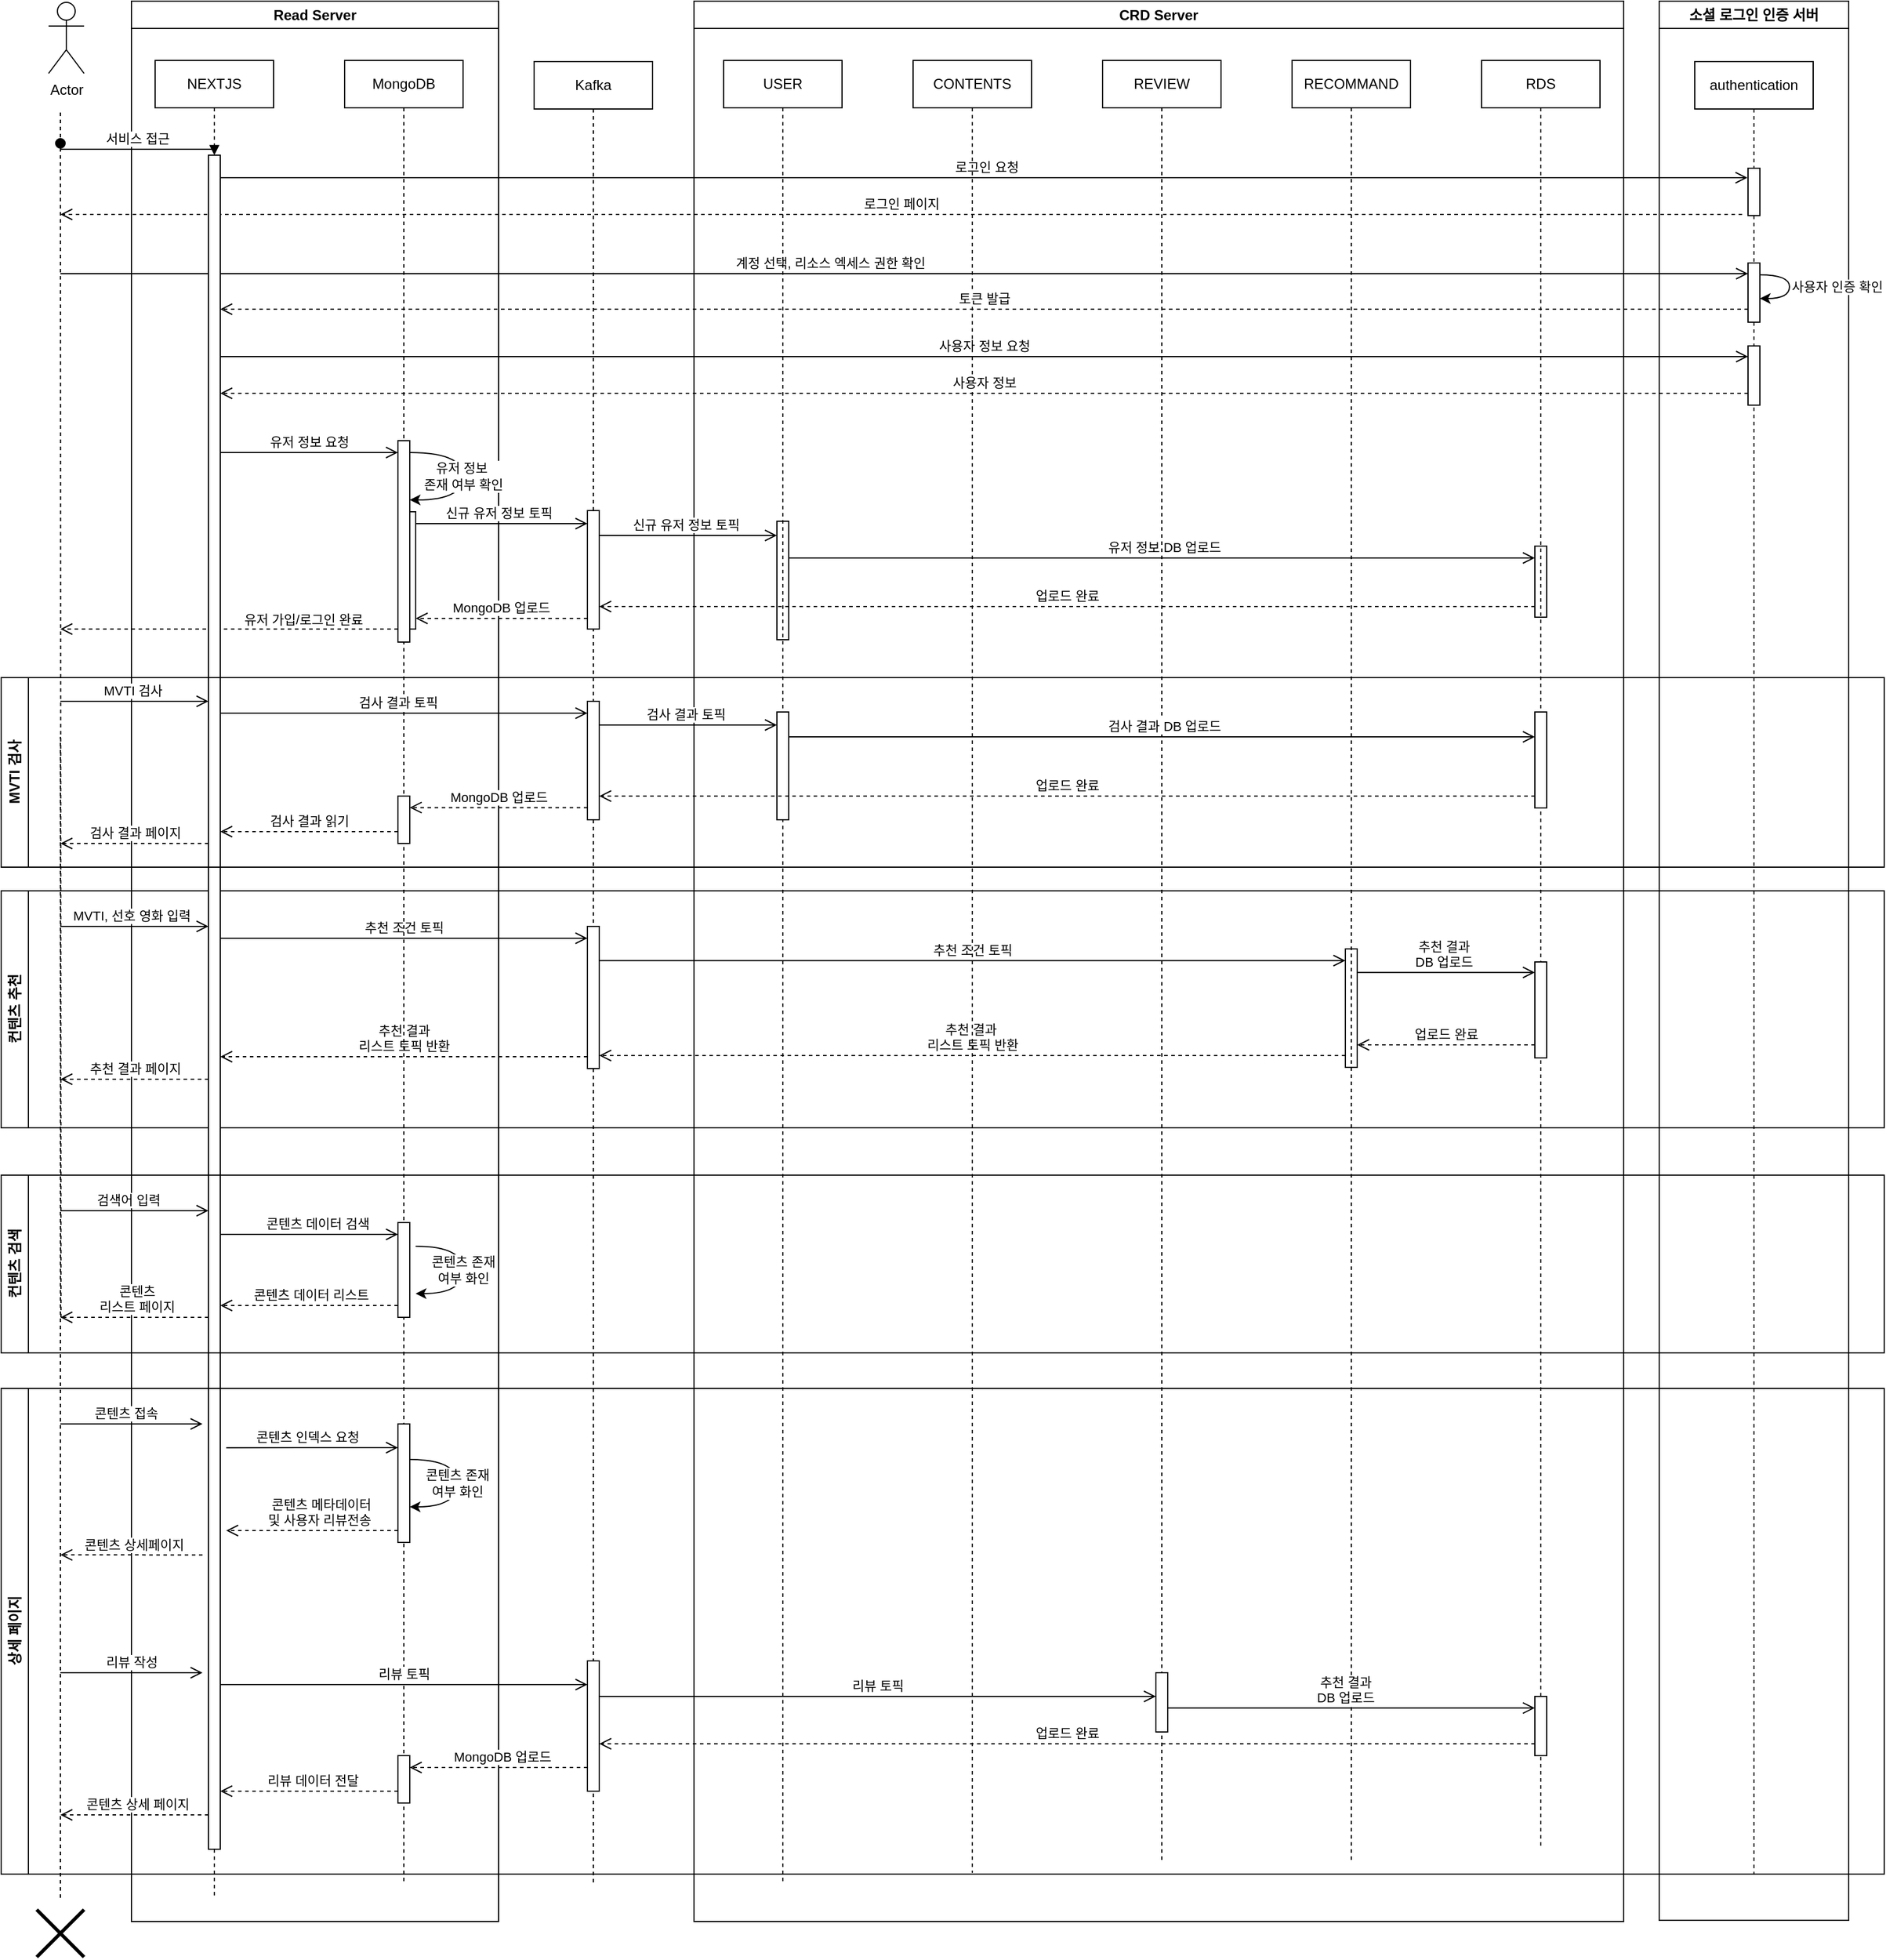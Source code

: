 <mxfile version="24.4.7" type="github">
  <diagram name="Page-1" id="2YBvvXClWsGukQMizWep">
    <mxGraphModel dx="3000" dy="566" grid="1" gridSize="10" guides="1" tooltips="1" connect="1" arrows="1" fold="1" page="1" pageScale="1" pageWidth="850" pageHeight="1100" math="0" shadow="0">
      <root>
        <mxCell id="0" />
        <mxCell id="1" parent="0" />
        <mxCell id="18vNJvfOb-7_krHtQnSH-1" value="Actor" style="shape=umlActor;verticalLabelPosition=bottom;verticalAlign=top;html=1;outlineConnect=0;" vertex="1" parent="1">
          <mxGeometry x="80" y="1751" width="30" height="60" as="geometry" />
        </mxCell>
        <mxCell id="18vNJvfOb-7_krHtQnSH-2" value="Read Server" style="swimlane;whiteSpace=wrap;html=1;" vertex="1" parent="1">
          <mxGeometry x="150" y="1750" width="310" height="1621" as="geometry" />
        </mxCell>
        <mxCell id="18vNJvfOb-7_krHtQnSH-3" value="" style="html=1;points=[];perimeter=orthogonalPerimeter;outlineConnect=0;targetShapes=umlLifeline;portConstraint=eastwest;newEdgeStyle={&quot;edgeStyle&quot;:&quot;elbowEdgeStyle&quot;,&quot;elbow&quot;:&quot;vertical&quot;,&quot;curved&quot;:0,&quot;rounded&quot;:0};" vertex="1" parent="18vNJvfOb-7_krHtQnSH-2">
          <mxGeometry x="230" y="431" width="10" height="99" as="geometry" />
        </mxCell>
        <mxCell id="18vNJvfOb-7_krHtQnSH-4" value="유저 정보&amp;nbsp;&lt;div&gt;존재 여부 확인&lt;/div&gt;" style="endArrow=classic;html=1;rounded=0;edgeStyle=orthogonalEdgeStyle;curved=1;" edge="1" parent="18vNJvfOb-7_krHtQnSH-2">
          <mxGeometry width="50" height="50" relative="1" as="geometry">
            <mxPoint x="235" y="381" as="sourcePoint" />
            <mxPoint x="235" y="421" as="targetPoint" />
            <Array as="points">
              <mxPoint x="280" y="381" />
              <mxPoint x="280" y="421" />
            </Array>
          </mxGeometry>
        </mxCell>
        <mxCell id="18vNJvfOb-7_krHtQnSH-5" value="유저 정보 요청" style="html=1;verticalAlign=bottom;endArrow=open;endSize=8;edgeStyle=elbowEdgeStyle;elbow=vertical;curved=0;rounded=0;align=center;" edge="1" parent="18vNJvfOb-7_krHtQnSH-2">
          <mxGeometry relative="1" as="geometry">
            <mxPoint x="225" y="381" as="targetPoint" />
            <Array as="points">
              <mxPoint x="100" y="381" />
            </Array>
            <mxPoint x="75" y="381" as="sourcePoint" />
            <mxPoint as="offset" />
          </mxGeometry>
        </mxCell>
        <mxCell id="18vNJvfOb-7_krHtQnSH-6" value="유저 가입/로그인 완료" style="html=1;verticalAlign=bottom;endArrow=open;dashed=1;endSize=8;edgeStyle=elbowEdgeStyle;elbow=vertical;curved=0;rounded=0;" edge="1" parent="18vNJvfOb-7_krHtQnSH-2">
          <mxGeometry x="-0.436" y="1" relative="1" as="geometry">
            <mxPoint x="-60" y="530" as="targetPoint" />
            <Array as="points">
              <mxPoint x="200" y="530" />
            </Array>
            <mxPoint x="225" y="530" as="sourcePoint" />
            <mxPoint as="offset" />
          </mxGeometry>
        </mxCell>
        <mxCell id="18vNJvfOb-7_krHtQnSH-7" value="소셜 로그인 인증 서버" style="swimlane;whiteSpace=wrap;html=1;movable=1;resizable=1;rotatable=1;deletable=1;editable=1;locked=0;connectable=1;" vertex="1" parent="1">
          <mxGeometry x="1440" y="1750" width="160" height="1620" as="geometry" />
        </mxCell>
        <mxCell id="18vNJvfOb-7_krHtQnSH-8" value="authentication" style="shape=umlLifeline;perimeter=lifelinePerimeter;whiteSpace=wrap;html=1;container=0;dropTarget=0;collapsible=0;recursiveResize=0;outlineConnect=0;portConstraint=eastwest;newEdgeStyle={&quot;edgeStyle&quot;:&quot;elbowEdgeStyle&quot;,&quot;elbow&quot;:&quot;vertical&quot;,&quot;curved&quot;:0,&quot;rounded&quot;:0};movable=1;resizable=1;rotatable=1;deletable=1;editable=1;locked=0;connectable=1;" vertex="1" parent="18vNJvfOb-7_krHtQnSH-7">
          <mxGeometry x="30" y="51" width="100" height="1530" as="geometry" />
        </mxCell>
        <mxCell id="18vNJvfOb-7_krHtQnSH-9" value="" style="html=1;points=[];perimeter=orthogonalPerimeter;outlineConnect=0;targetShapes=umlLifeline;portConstraint=eastwest;newEdgeStyle={&quot;edgeStyle&quot;:&quot;elbowEdgeStyle&quot;,&quot;elbow&quot;:&quot;vertical&quot;,&quot;curved&quot;:0,&quot;rounded&quot;:0};" vertex="1" parent="18vNJvfOb-7_krHtQnSH-8">
          <mxGeometry x="45" y="90" width="10" height="40" as="geometry" />
        </mxCell>
        <mxCell id="18vNJvfOb-7_krHtQnSH-10" value="" style="html=1;points=[];perimeter=orthogonalPerimeter;outlineConnect=0;targetShapes=umlLifeline;portConstraint=eastwest;newEdgeStyle={&quot;edgeStyle&quot;:&quot;elbowEdgeStyle&quot;,&quot;elbow&quot;:&quot;vertical&quot;,&quot;curved&quot;:0,&quot;rounded&quot;:0};" vertex="1" parent="18vNJvfOb-7_krHtQnSH-8">
          <mxGeometry x="45" y="170" width="10" height="50" as="geometry" />
        </mxCell>
        <mxCell id="18vNJvfOb-7_krHtQnSH-11" value="" style="html=1;points=[];perimeter=orthogonalPerimeter;outlineConnect=0;targetShapes=umlLifeline;portConstraint=eastwest;newEdgeStyle={&quot;edgeStyle&quot;:&quot;elbowEdgeStyle&quot;,&quot;elbow&quot;:&quot;vertical&quot;,&quot;curved&quot;:0,&quot;rounded&quot;:0};" vertex="1" parent="18vNJvfOb-7_krHtQnSH-8">
          <mxGeometry x="45" y="240" width="10" height="50" as="geometry" />
        </mxCell>
        <mxCell id="18vNJvfOb-7_krHtQnSH-15" value="사용자 인증 확인" style="endArrow=classic;html=1;rounded=0;edgeStyle=orthogonalEdgeStyle;curved=1;" edge="1" parent="18vNJvfOb-7_krHtQnSH-8" source="18vNJvfOb-7_krHtQnSH-10" target="18vNJvfOb-7_krHtQnSH-10">
          <mxGeometry y="40" width="50" height="50" relative="1" as="geometry">
            <mxPoint x="60" y="180" as="sourcePoint" />
            <mxPoint x="110" y="129" as="targetPoint" />
            <Array as="points">
              <mxPoint x="80" y="180" />
              <mxPoint x="80" y="200" />
            </Array>
            <mxPoint as="offset" />
          </mxGeometry>
        </mxCell>
        <mxCell id="18vNJvfOb-7_krHtQnSH-12" value="로그인 페이지" style="html=1;verticalAlign=bottom;endArrow=open;dashed=1;endSize=8;edgeStyle=elbowEdgeStyle;elbow=vertical;curved=0;rounded=0;" edge="1" parent="18vNJvfOb-7_krHtQnSH-7">
          <mxGeometry x="0.001" relative="1" as="geometry">
            <mxPoint x="-1350" y="180" as="targetPoint" />
            <Array as="points">
              <mxPoint x="15" y="180" />
            </Array>
            <mxPoint x="70" y="180" as="sourcePoint" />
            <mxPoint as="offset" />
          </mxGeometry>
        </mxCell>
        <mxCell id="18vNJvfOb-7_krHtQnSH-13" value="로그인 요청" style="html=1;verticalAlign=bottom;endArrow=open;endSize=8;edgeStyle=elbowEdgeStyle;elbow=horizontal;curved=0;rounded=0;" edge="1" parent="18vNJvfOb-7_krHtQnSH-7">
          <mxGeometry x="0.007" relative="1" as="geometry">
            <mxPoint x="74.5" y="149" as="targetPoint" />
            <Array as="points">
              <mxPoint x="25" y="150" />
              <mxPoint x="-1140" y="149" />
            </Array>
            <mxPoint x="-1220" y="149" as="sourcePoint" />
            <mxPoint as="offset" />
          </mxGeometry>
        </mxCell>
        <mxCell id="18vNJvfOb-7_krHtQnSH-14" value="계정 선택, 리소스 엑세스 권한 확인" style="html=1;verticalAlign=bottom;endArrow=open;endSize=8;edgeStyle=elbowEdgeStyle;elbow=vertical;curved=0;rounded=0;" edge="1" parent="18vNJvfOb-7_krHtQnSH-7">
          <mxGeometry x="0.0" relative="1" as="geometry">
            <mxPoint x="75" y="230" as="targetPoint" />
            <Array as="points">
              <mxPoint x="-1350" y="230" />
            </Array>
            <mxPoint x="-1225" y="230" as="sourcePoint" />
            <mxPoint as="offset" />
          </mxGeometry>
        </mxCell>
        <mxCell id="18vNJvfOb-7_krHtQnSH-16" value="컨텐츠 추천" style="swimlane;horizontal=0;whiteSpace=wrap;html=1;startSize=23;" vertex="1" parent="1">
          <mxGeometry x="40" y="2501" width="1590" height="200" as="geometry" />
        </mxCell>
        <mxCell id="18vNJvfOb-7_krHtQnSH-17" value="MVTI, 선호 영화 입력" style="html=1;verticalAlign=bottom;endArrow=open;endSize=8;edgeStyle=elbowEdgeStyle;elbow=vertical;curved=0;rounded=0;" edge="1" parent="18vNJvfOb-7_krHtQnSH-16" target="18vNJvfOb-7_krHtQnSH-30">
          <mxGeometry x="0.037" relative="1" as="geometry">
            <mxPoint x="170" y="30" as="targetPoint" />
            <Array as="points">
              <mxPoint x="50" y="30" />
            </Array>
            <mxPoint x="60" y="30" as="sourcePoint" />
            <mxPoint as="offset" />
          </mxGeometry>
        </mxCell>
        <mxCell id="18vNJvfOb-7_krHtQnSH-18" value="추천 결과&lt;div&gt;리스트 토픽 반환&lt;/div&gt;" style="html=1;verticalAlign=bottom;endArrow=open;dashed=1;endSize=8;edgeStyle=elbowEdgeStyle;elbow=vertical;curved=0;rounded=0;" edge="1" parent="18vNJvfOb-7_krHtQnSH-16">
          <mxGeometry x="0.002" relative="1" as="geometry">
            <mxPoint x="185" y="140" as="targetPoint" />
            <Array as="points">
              <mxPoint x="205" y="140" />
            </Array>
            <mxPoint x="495" y="140" as="sourcePoint" />
            <mxPoint as="offset" />
          </mxGeometry>
        </mxCell>
        <mxCell id="18vNJvfOb-7_krHtQnSH-19" value="추천 결과 페이지" style="html=1;verticalAlign=bottom;endArrow=open;dashed=1;endSize=8;edgeStyle=elbowEdgeStyle;elbow=vertical;curved=0;rounded=0;" edge="1" parent="18vNJvfOb-7_krHtQnSH-16" source="18vNJvfOb-7_krHtQnSH-30">
          <mxGeometry x="0.002" relative="1" as="geometry">
            <mxPoint x="50" y="159" as="targetPoint" />
            <Array as="points">
              <mxPoint x="70" y="159" />
            </Array>
            <mxPoint x="150" y="159" as="sourcePoint" />
            <mxPoint as="offset" />
          </mxGeometry>
        </mxCell>
        <mxCell id="18vNJvfOb-7_krHtQnSH-20" value="추천 조건 토픽" style="html=1;verticalAlign=bottom;endArrow=open;endSize=8;edgeStyle=elbowEdgeStyle;elbow=vertical;curved=0;rounded=0;" edge="1" parent="18vNJvfOb-7_krHtQnSH-16">
          <mxGeometry relative="1" as="geometry">
            <mxPoint x="495" y="40" as="targetPoint" />
            <Array as="points">
              <mxPoint x="470" y="40" />
            </Array>
            <mxPoint x="185" y="40" as="sourcePoint" />
            <mxPoint as="offset" />
          </mxGeometry>
        </mxCell>
        <mxCell id="18vNJvfOb-7_krHtQnSH-21" value="CRD Server" style="swimlane;whiteSpace=wrap;html=1;" vertex="1" parent="1">
          <mxGeometry x="625" y="1750" width="785" height="1621" as="geometry" />
        </mxCell>
        <mxCell id="18vNJvfOb-7_krHtQnSH-22" value="" style="html=1;points=[];perimeter=orthogonalPerimeter;outlineConnect=0;targetShapes=umlLifeline;portConstraint=eastwest;newEdgeStyle={&quot;edgeStyle&quot;:&quot;elbowEdgeStyle&quot;,&quot;elbow&quot;:&quot;vertical&quot;,&quot;curved&quot;:0,&quot;rounded&quot;:0};" vertex="1" parent="18vNJvfOb-7_krHtQnSH-21">
          <mxGeometry x="550" y="800" width="10" height="100" as="geometry" />
        </mxCell>
        <mxCell id="18vNJvfOb-7_krHtQnSH-23" value="" style="html=1;points=[];perimeter=orthogonalPerimeter;outlineConnect=0;targetShapes=umlLifeline;portConstraint=eastwest;newEdgeStyle={&quot;edgeStyle&quot;:&quot;elbowEdgeStyle&quot;,&quot;elbow&quot;:&quot;vertical&quot;,&quot;curved&quot;:0,&quot;rounded&quot;:0};" vertex="1" parent="18vNJvfOb-7_krHtQnSH-21">
          <mxGeometry x="70" y="439" width="10" height="100" as="geometry" />
        </mxCell>
        <mxCell id="18vNJvfOb-7_krHtQnSH-24" value="유저 정보 DB 업로드" style="html=1;verticalAlign=bottom;endArrow=open;endSize=8;edgeStyle=elbowEdgeStyle;elbow=vertical;curved=0;rounded=0;exitX=0.5;exitY=0.417;exitDx=0;exitDy=0;exitPerimeter=0;" edge="1" parent="18vNJvfOb-7_krHtQnSH-21" target="18vNJvfOb-7_krHtQnSH-25">
          <mxGeometry x="0.008" relative="1" as="geometry">
            <mxPoint x="640" y="470" as="targetPoint" />
            <Array as="points">
              <mxPoint x="60" y="470" />
            </Array>
            <mxPoint x="80" y="470.04" as="sourcePoint" />
            <mxPoint as="offset" />
          </mxGeometry>
        </mxCell>
        <mxCell id="18vNJvfOb-7_krHtQnSH-25" value="" style="html=1;points=[];perimeter=orthogonalPerimeter;outlineConnect=0;targetShapes=umlLifeline;portConstraint=eastwest;newEdgeStyle={&quot;edgeStyle&quot;:&quot;elbowEdgeStyle&quot;,&quot;elbow&quot;:&quot;vertical&quot;,&quot;curved&quot;:0,&quot;rounded&quot;:0};" vertex="1" parent="18vNJvfOb-7_krHtQnSH-21">
          <mxGeometry x="710" y="460" width="10" height="60" as="geometry" />
        </mxCell>
        <mxCell id="18vNJvfOb-7_krHtQnSH-26" value="추천 조건 토픽" style="html=1;verticalAlign=bottom;endArrow=open;endSize=8;edgeStyle=elbowEdgeStyle;elbow=vertical;curved=0;rounded=0;" edge="1" parent="18vNJvfOb-7_krHtQnSH-21">
          <mxGeometry relative="1" as="geometry">
            <mxPoint x="550" y="809.88" as="targetPoint" />
            <Array as="points">
              <mxPoint x="205" y="809.88" />
            </Array>
            <mxPoint x="-80" y="809.88" as="sourcePoint" />
            <mxPoint as="offset" />
          </mxGeometry>
        </mxCell>
        <mxCell id="18vNJvfOb-7_krHtQnSH-27" value="추천 결과&amp;nbsp;&lt;div&gt;리스트 토픽 반환&lt;/div&gt;" style="html=1;verticalAlign=bottom;endArrow=open;dashed=1;endSize=8;edgeStyle=elbowEdgeStyle;elbow=horizontal;curved=0;rounded=0;" edge="1" parent="18vNJvfOb-7_krHtQnSH-21">
          <mxGeometry relative="1" as="geometry">
            <mxPoint x="-80" y="890" as="targetPoint" />
            <Array as="points">
              <mxPoint x="255" y="890" />
            </Array>
            <mxPoint x="550" y="890" as="sourcePoint" />
            <mxPoint as="offset" />
          </mxGeometry>
        </mxCell>
        <mxCell id="18vNJvfOb-7_krHtQnSH-28" value="RECOMMAND" style="shape=umlLifeline;perimeter=lifelinePerimeter;whiteSpace=wrap;html=1;container=0;dropTarget=0;collapsible=0;recursiveResize=0;outlineConnect=0;portConstraint=eastwest;newEdgeStyle={&quot;edgeStyle&quot;:&quot;elbowEdgeStyle&quot;,&quot;elbow&quot;:&quot;vertical&quot;,&quot;curved&quot;:0,&quot;rounded&quot;:0};movable=1;resizable=1;rotatable=1;deletable=1;editable=1;locked=0;connectable=1;" vertex="1" parent="18vNJvfOb-7_krHtQnSH-21">
          <mxGeometry x="505" y="50" width="100" height="1520" as="geometry" />
        </mxCell>
        <mxCell id="18vNJvfOb-7_krHtQnSH-29" value="NEXTJS" style="shape=umlLifeline;perimeter=lifelinePerimeter;whiteSpace=wrap;html=1;container=0;dropTarget=0;collapsible=0;recursiveResize=0;outlineConnect=0;portConstraint=eastwest;newEdgeStyle={&quot;edgeStyle&quot;:&quot;elbowEdgeStyle&quot;,&quot;elbow&quot;:&quot;vertical&quot;,&quot;curved&quot;:0,&quot;rounded&quot;:0};movable=0;resizable=0;rotatable=0;deletable=0;editable=0;locked=1;connectable=0;" vertex="1" parent="18vNJvfOb-7_krHtQnSH-21">
          <mxGeometry x="-455" y="50" width="100" height="1550" as="geometry" />
        </mxCell>
        <mxCell id="18vNJvfOb-7_krHtQnSH-30" value="" style="html=1;points=[];perimeter=orthogonalPerimeter;outlineConnect=0;targetShapes=umlLifeline;portConstraint=eastwest;newEdgeStyle={&quot;edgeStyle&quot;:&quot;elbowEdgeStyle&quot;,&quot;elbow&quot;:&quot;vertical&quot;,&quot;curved&quot;:0,&quot;rounded&quot;:0};" vertex="1" parent="18vNJvfOb-7_krHtQnSH-29">
          <mxGeometry x="45" y="80" width="10" height="1430" as="geometry" />
        </mxCell>
        <mxCell id="18vNJvfOb-7_krHtQnSH-31" value="서비스 접근" style="html=1;verticalAlign=bottom;startArrow=oval;endArrow=block;startSize=8;edgeStyle=elbowEdgeStyle;elbow=vertical;curved=0;rounded=0;" edge="1" parent="18vNJvfOb-7_krHtQnSH-29" target="18vNJvfOb-7_krHtQnSH-30">
          <mxGeometry relative="1" as="geometry">
            <mxPoint x="-80" y="70" as="sourcePoint" />
          </mxGeometry>
        </mxCell>
        <mxCell id="18vNJvfOb-7_krHtQnSH-32" value="MongoDB" style="shape=umlLifeline;perimeter=lifelinePerimeter;whiteSpace=wrap;html=1;container=0;dropTarget=0;collapsible=0;recursiveResize=0;outlineConnect=0;portConstraint=eastwest;newEdgeStyle={&quot;edgeStyle&quot;:&quot;elbowEdgeStyle&quot;,&quot;elbow&quot;:&quot;vertical&quot;,&quot;curved&quot;:0,&quot;rounded&quot;:0};movable=1;resizable=1;rotatable=1;deletable=1;editable=1;locked=0;connectable=1;" vertex="1" parent="18vNJvfOb-7_krHtQnSH-21">
          <mxGeometry x="-295" y="50" width="100" height="1540" as="geometry" />
        </mxCell>
        <mxCell id="18vNJvfOb-7_krHtQnSH-33" value="" style="html=1;points=[];perimeter=orthogonalPerimeter;outlineConnect=0;targetShapes=umlLifeline;portConstraint=eastwest;newEdgeStyle={&quot;edgeStyle&quot;:&quot;elbowEdgeStyle&quot;,&quot;elbow&quot;:&quot;vertical&quot;,&quot;curved&quot;:0,&quot;rounded&quot;:0};" vertex="1" parent="18vNJvfOb-7_krHtQnSH-32">
          <mxGeometry x="45" y="321" width="10" height="170" as="geometry" />
        </mxCell>
        <mxCell id="18vNJvfOb-7_krHtQnSH-34" value="" style="html=1;points=[];perimeter=orthogonalPerimeter;outlineConnect=0;targetShapes=umlLifeline;portConstraint=eastwest;newEdgeStyle={&quot;edgeStyle&quot;:&quot;elbowEdgeStyle&quot;,&quot;elbow&quot;:&quot;vertical&quot;,&quot;curved&quot;:0,&quot;rounded&quot;:0};" vertex="1" parent="18vNJvfOb-7_krHtQnSH-32">
          <mxGeometry x="45" y="981" width="10" height="80" as="geometry" />
        </mxCell>
        <mxCell id="18vNJvfOb-7_krHtQnSH-35" value="Kafka" style="shape=umlLifeline;perimeter=lifelinePerimeter;whiteSpace=wrap;html=1;container=0;dropTarget=0;collapsible=0;recursiveResize=0;outlineConnect=0;portConstraint=eastwest;newEdgeStyle={&quot;edgeStyle&quot;:&quot;elbowEdgeStyle&quot;,&quot;elbow&quot;:&quot;vertical&quot;,&quot;curved&quot;:0,&quot;rounded&quot;:0};movable=1;resizable=1;rotatable=1;deletable=1;editable=1;locked=0;connectable=1;" vertex="1" parent="18vNJvfOb-7_krHtQnSH-21">
          <mxGeometry x="-135" y="51" width="100" height="1539" as="geometry" />
        </mxCell>
        <mxCell id="18vNJvfOb-7_krHtQnSH-36" value="" style="html=1;points=[];perimeter=orthogonalPerimeter;outlineConnect=0;targetShapes=umlLifeline;portConstraint=eastwest;newEdgeStyle={&quot;edgeStyle&quot;:&quot;elbowEdgeStyle&quot;,&quot;elbow&quot;:&quot;vertical&quot;,&quot;curved&quot;:0,&quot;rounded&quot;:0};" vertex="1" parent="18vNJvfOb-7_krHtQnSH-35">
          <mxGeometry x="45" y="379" width="10" height="100" as="geometry" />
        </mxCell>
        <mxCell id="18vNJvfOb-7_krHtQnSH-37" value="" style="html=1;points=[];perimeter=orthogonalPerimeter;outlineConnect=0;targetShapes=umlLifeline;portConstraint=eastwest;newEdgeStyle={&quot;edgeStyle&quot;:&quot;elbowEdgeStyle&quot;,&quot;elbow&quot;:&quot;vertical&quot;,&quot;curved&quot;:0,&quot;rounded&quot;:0};" vertex="1" parent="18vNJvfOb-7_krHtQnSH-35">
          <mxGeometry x="45" y="730" width="10" height="120" as="geometry" />
        </mxCell>
        <mxCell id="18vNJvfOb-7_krHtQnSH-38" value="&lt;span style=&quot;color: rgba(0, 0, 0, 0); font-family: monospace; font-size: 0px; text-align: start;&quot;&gt;%3CmxGraphModel%3E%3Croot%3E%3CmxCell%20id%3D%220%22%2F%3E%3CmxCell%20id%3D%221%22%20parent%3D%220%22%2F%3E%3CmxCell%20id%3D%222%22%20value%3D%22%EC%8B%A0%EA%B7%9C%20%EC%9C%A0%EC%A0%80%20%EC%A0%95%EB%B3%B4%20%ED%86%A0%ED%94%BD%22%20style%3D%22html%3D1%3BverticalAlign%3Dbottom%3BendArrow%3Dopen%3BendSize%3D8%3BedgeStyle%3DelbowEdgeStyle%3Belbow%3Dvertical%3Bcurved%3D0%3Brounded%3D0%3Balign%3Dcenter%3B%22%20edge%3D%221%22%20parent%3D%221%22%3E%3CmxGeometry%20x%3D%22-0.035%22%20relative%3D%221%22%20as%3D%22geometry%22%3E%3CmxPoint%20x%3D%22405%22%20y%3D%22440%22%20as%3D%22targetPoint%22%2F%3E%3CArray%20as%3D%22points%22%3E%3CmxPoint%20x%3D%22285%22%20y%3D%22440%22%2F%3E%3C%2FArray%3E%3CmxPoint%20x%3D%22260%22%20y%3D%22440%22%20as%3D%22sourcePoint%22%2F%3E%3CmxPoint%20as%3D%22offset%22%2F%3E%3C%2FmxGeometry%3E%3C%2FmxCell%3E%3C%2Froot%3E%3C%2FmxGraphModel%3E&lt;/span&gt;" style="html=1;points=[];perimeter=orthogonalPerimeter;outlineConnect=0;targetShapes=umlLifeline;portConstraint=eastwest;newEdgeStyle={&quot;edgeStyle&quot;:&quot;elbowEdgeStyle&quot;,&quot;elbow&quot;:&quot;vertical&quot;,&quot;curved&quot;:0,&quot;rounded&quot;:0};" vertex="1" parent="18vNJvfOb-7_krHtQnSH-35">
          <mxGeometry x="45" y="540" width="10" height="100" as="geometry" />
        </mxCell>
        <mxCell id="18vNJvfOb-7_krHtQnSH-39" value="신규 유저 정보 토픽" style="html=1;verticalAlign=bottom;endArrow=open;endSize=8;edgeStyle=elbowEdgeStyle;elbow=vertical;curved=0;rounded=0;align=center;" edge="1" parent="18vNJvfOb-7_krHtQnSH-21" source="18vNJvfOb-7_krHtQnSH-36" target="18vNJvfOb-7_krHtQnSH-23">
          <mxGeometry x="-0.035" relative="1" as="geometry">
            <mxPoint x="55" y="451" as="targetPoint" />
            <Array as="points">
              <mxPoint x="-50" y="451" />
            </Array>
            <mxPoint x="-75" y="451" as="sourcePoint" />
            <mxPoint as="offset" />
          </mxGeometry>
        </mxCell>
        <mxCell id="18vNJvfOb-7_krHtQnSH-40" value="USER" style="shape=umlLifeline;perimeter=lifelinePerimeter;whiteSpace=wrap;html=1;container=0;dropTarget=0;collapsible=0;recursiveResize=0;outlineConnect=0;portConstraint=eastwest;newEdgeStyle={&quot;edgeStyle&quot;:&quot;elbowEdgeStyle&quot;,&quot;elbow&quot;:&quot;vertical&quot;,&quot;curved&quot;:0,&quot;rounded&quot;:0};movable=1;resizable=1;rotatable=1;deletable=1;editable=1;locked=0;connectable=1;" vertex="1" parent="18vNJvfOb-7_krHtQnSH-21">
          <mxGeometry x="25" y="50" width="100" height="1540" as="geometry" />
        </mxCell>
        <mxCell id="18vNJvfOb-7_krHtQnSH-41" value="CONTENTS" style="shape=umlLifeline;perimeter=lifelinePerimeter;whiteSpace=wrap;html=1;container=0;dropTarget=0;collapsible=0;recursiveResize=0;outlineConnect=0;portConstraint=eastwest;newEdgeStyle={&quot;edgeStyle&quot;:&quot;elbowEdgeStyle&quot;,&quot;elbow&quot;:&quot;vertical&quot;,&quot;curved&quot;:0,&quot;rounded&quot;:0};" vertex="1" parent="18vNJvfOb-7_krHtQnSH-21">
          <mxGeometry x="185" y="50" width="100" height="1530" as="geometry" />
        </mxCell>
        <mxCell id="18vNJvfOb-7_krHtQnSH-42" value="REVIEW" style="shape=umlLifeline;perimeter=lifelinePerimeter;whiteSpace=wrap;html=1;container=0;dropTarget=0;collapsible=0;recursiveResize=0;outlineConnect=0;portConstraint=eastwest;newEdgeStyle={&quot;edgeStyle&quot;:&quot;elbowEdgeStyle&quot;,&quot;elbow&quot;:&quot;vertical&quot;,&quot;curved&quot;:0,&quot;rounded&quot;:0};movable=1;resizable=1;rotatable=1;deletable=1;editable=1;locked=0;connectable=1;" vertex="1" parent="18vNJvfOb-7_krHtQnSH-21">
          <mxGeometry x="345" y="50" width="100" height="1520" as="geometry" />
        </mxCell>
        <mxCell id="18vNJvfOb-7_krHtQnSH-43" value="업로드 완료" style="html=1;verticalAlign=bottom;endArrow=open;dashed=1;endSize=8;edgeStyle=elbowEdgeStyle;elbow=vertical;curved=0;rounded=0;" edge="1" parent="18vNJvfOb-7_krHtQnSH-21" source="18vNJvfOb-7_krHtQnSH-25" target="18vNJvfOb-7_krHtQnSH-36">
          <mxGeometry x="0.001" relative="1" as="geometry">
            <mxPoint x="-75" y="511" as="targetPoint" />
            <Array as="points">
              <mxPoint x="685" y="511" />
            </Array>
            <mxPoint x="685" y="511" as="sourcePoint" />
            <mxPoint as="offset" />
          </mxGeometry>
        </mxCell>
        <mxCell id="18vNJvfOb-7_krHtQnSH-44" value="업로드 완료" style="html=1;verticalAlign=bottom;endArrow=open;dashed=1;endSize=8;edgeStyle=elbowEdgeStyle;elbow=vertical;curved=0;rounded=0;" edge="1" parent="18vNJvfOb-7_krHtQnSH-21">
          <mxGeometry relative="1" as="geometry">
            <mxPoint x="560" y="881" as="targetPoint" />
            <Array as="points">
              <mxPoint x="695" y="881" />
            </Array>
            <mxPoint x="710" y="881" as="sourcePoint" />
            <mxPoint as="offset" />
          </mxGeometry>
        </mxCell>
        <mxCell id="18vNJvfOb-7_krHtQnSH-45" value="추천 결과&lt;div&gt;DB 업로드&lt;/div&gt;" style="html=1;verticalAlign=bottom;endArrow=open;endSize=8;edgeStyle=elbowEdgeStyle;elbow=vertical;curved=0;rounded=0;align=center;" edge="1" parent="18vNJvfOb-7_krHtQnSH-21">
          <mxGeometry x="-0.035" relative="1" as="geometry">
            <mxPoint x="710" y="819.87" as="targetPoint" />
            <Array as="points">
              <mxPoint x="590" y="819.87" />
            </Array>
            <mxPoint x="560" y="819.87" as="sourcePoint" />
            <mxPoint as="offset" />
          </mxGeometry>
        </mxCell>
        <mxCell id="18vNJvfOb-7_krHtQnSH-46" value="RDS" style="shape=umlLifeline;perimeter=lifelinePerimeter;whiteSpace=wrap;html=1;container=0;dropTarget=0;collapsible=0;recursiveResize=0;outlineConnect=0;portConstraint=eastwest;newEdgeStyle={&quot;edgeStyle&quot;:&quot;elbowEdgeStyle&quot;,&quot;elbow&quot;:&quot;vertical&quot;,&quot;curved&quot;:0,&quot;rounded&quot;:0};movable=1;resizable=1;rotatable=1;deletable=1;editable=1;locked=0;connectable=1;" vertex="1" parent="18vNJvfOb-7_krHtQnSH-21">
          <mxGeometry x="665" y="50" width="100" height="1510" as="geometry" />
        </mxCell>
        <mxCell id="18vNJvfOb-7_krHtQnSH-47" value="" style="html=1;points=[];perimeter=orthogonalPerimeter;outlineConnect=0;targetShapes=umlLifeline;portConstraint=eastwest;newEdgeStyle={&quot;edgeStyle&quot;:&quot;elbowEdgeStyle&quot;,&quot;elbow&quot;:&quot;vertical&quot;,&quot;curved&quot;:0,&quot;rounded&quot;:0};" vertex="1" parent="18vNJvfOb-7_krHtQnSH-46">
          <mxGeometry x="45" y="761" width="10" height="81" as="geometry" />
        </mxCell>
        <mxCell id="18vNJvfOb-7_krHtQnSH-48" value="&lt;span style=&quot;color: rgba(0, 0, 0, 0); font-family: monospace; font-size: 0px; text-align: start;&quot;&gt;%3CmxGraphModel%3E%3Croot%3E%3CmxCell%20id%3D%220%22%2F%3E%3CmxCell%20id%3D%221%22%20parent%3D%220%22%2F%3E%3CmxCell%20id%3D%222%22%20value%3D%22%EC%8B%A0%EA%B7%9C%20%EC%9C%A0%EC%A0%80%20%EC%A0%95%EB%B3%B4%20%ED%86%A0%ED%94%BD%22%20style%3D%22html%3D1%3BverticalAlign%3Dbottom%3BendArrow%3Dopen%3BendSize%3D8%3BedgeStyle%3DelbowEdgeStyle%3Belbow%3Dvertical%3Bcurved%3D0%3Brounded%3D0%3Balign%3Dcenter%3B%22%20edge%3D%221%22%20parent%3D%221%22%3E%3CmxGeometry%20x%3D%22-0.035%22%20relative%3D%221%22%20as%3D%22geometry%22%3E%3CmxPoint%20x%3D%22405%22%20y%3D%22440%22%20as%3D%22targetPoint%22%2F%3E%3CArray%20as%3D%22points%22%3E%3CmxPoint%20x%3D%22285%22%20y%3D%22440%22%2F%3E%3C%2FArray%3E%3CmxPoint%20x%3D%22260%22%20y%3D%22440%22%20as%3D%22sourcePoint%22%2F%3E%3CmxPoint%20as%3D%22offset%22%2F%3E%3C%2FmxGeometry%3E%3C%2FmxCell%3E%3C%2Froot%3E%3C%2FmxGraphModel%3E&lt;/span&gt;" style="html=1;points=[];perimeter=orthogonalPerimeter;outlineConnect=0;targetShapes=umlLifeline;portConstraint=eastwest;newEdgeStyle={&quot;edgeStyle&quot;:&quot;elbowEdgeStyle&quot;,&quot;elbow&quot;:&quot;vertical&quot;,&quot;curved&quot;:0,&quot;rounded&quot;:0};" vertex="1" parent="18vNJvfOb-7_krHtQnSH-21">
          <mxGeometry x="70" y="600" width="10" height="91" as="geometry" />
        </mxCell>
        <mxCell id="18vNJvfOb-7_krHtQnSH-49" value="컨텐츠 검색" style="swimlane;horizontal=0;whiteSpace=wrap;html=1;startSize=23;" vertex="1" parent="1">
          <mxGeometry x="40" y="2741" width="1590" height="150" as="geometry" />
        </mxCell>
        <mxCell id="18vNJvfOb-7_krHtQnSH-50" value="검색어 입력" style="html=1;verticalAlign=bottom;endArrow=open;endSize=8;edgeStyle=elbowEdgeStyle;elbow=vertical;curved=0;rounded=0;align=left;" edge="1" parent="18vNJvfOb-7_krHtQnSH-49" target="18vNJvfOb-7_krHtQnSH-30">
          <mxGeometry x="-0.333" relative="1" as="geometry">
            <mxPoint x="170" y="30" as="targetPoint" />
            <Array as="points">
              <mxPoint x="50" y="30" />
            </Array>
            <mxPoint x="70" y="30" as="sourcePoint" />
            <mxPoint as="offset" />
          </mxGeometry>
        </mxCell>
        <mxCell id="18vNJvfOb-7_krHtQnSH-51" value="콘텐츠 데이터 검색&amp;nbsp;" style="html=1;verticalAlign=bottom;endArrow=open;endSize=8;edgeStyle=elbowEdgeStyle;elbow=vertical;curved=0;rounded=0;align=left;" edge="1" parent="18vNJvfOb-7_krHtQnSH-49" target="18vNJvfOb-7_krHtQnSH-34">
          <mxGeometry x="-0.333" relative="1" as="geometry">
            <mxPoint x="330" y="50" as="targetPoint" />
            <Array as="points">
              <mxPoint x="185" y="50" />
            </Array>
            <mxPoint x="205" y="50" as="sourcePoint" />
            <mxPoint as="offset" />
          </mxGeometry>
        </mxCell>
        <mxCell id="18vNJvfOb-7_krHtQnSH-52" value="&amp;nbsp;콘텐츠 데이터 리스트" style="html=1;verticalAlign=bottom;endArrow=open;dashed=1;endSize=8;edgeStyle=elbowEdgeStyle;elbow=vertical;curved=0;rounded=0;" edge="1" parent="18vNJvfOb-7_krHtQnSH-49" source="18vNJvfOb-7_krHtQnSH-34">
          <mxGeometry x="0.006" relative="1" as="geometry">
            <mxPoint x="185" y="110" as="targetPoint" />
            <Array as="points">
              <mxPoint x="210" y="110" />
            </Array>
            <mxPoint x="330" y="110" as="sourcePoint" />
            <mxPoint as="offset" />
          </mxGeometry>
        </mxCell>
        <mxCell id="18vNJvfOb-7_krHtQnSH-53" value="&amp;nbsp;콘텐츠&lt;div&gt;&amp;nbsp;리스트 페이지&lt;/div&gt;" style="html=1;verticalAlign=bottom;endArrow=open;dashed=1;endSize=8;edgeStyle=elbowEdgeStyle;elbow=vertical;curved=0;rounded=0;" edge="1" parent="18vNJvfOb-7_krHtQnSH-49" source="18vNJvfOb-7_krHtQnSH-30">
          <mxGeometry x="0.002" relative="1" as="geometry">
            <mxPoint x="50" y="120" as="targetPoint" />
            <Array as="points">
              <mxPoint x="95" y="120" />
            </Array>
            <mxPoint x="170" y="120" as="sourcePoint" />
            <mxPoint as="offset" />
          </mxGeometry>
        </mxCell>
        <mxCell id="18vNJvfOb-7_krHtQnSH-54" value="콘텐츠 존재&lt;div&gt;여부 화인&lt;/div&gt;" style="endArrow=classic;html=1;rounded=0;edgeStyle=orthogonalEdgeStyle;curved=1;" edge="1" parent="18vNJvfOb-7_krHtQnSH-49">
          <mxGeometry width="50" height="50" relative="1" as="geometry">
            <mxPoint x="350" y="60" as="sourcePoint" />
            <mxPoint x="350" y="100" as="targetPoint" />
            <Array as="points">
              <mxPoint x="390" y="60" />
              <mxPoint x="390" y="100" />
            </Array>
          </mxGeometry>
        </mxCell>
        <mxCell id="18vNJvfOb-7_krHtQnSH-55" value="상세 페이지" style="swimlane;horizontal=0;whiteSpace=wrap;html=1;startSize=23;" vertex="1" parent="1">
          <mxGeometry x="40" y="2921" width="1590" height="410" as="geometry" />
        </mxCell>
        <mxCell id="18vNJvfOb-7_krHtQnSH-56" value="콘텐츠 접속" style="html=1;verticalAlign=bottom;endArrow=open;endSize=8;edgeStyle=elbowEdgeStyle;elbow=vertical;curved=0;rounded=0;align=left;" edge="1" parent="18vNJvfOb-7_krHtQnSH-55">
          <mxGeometry x="-0.333" relative="1" as="geometry">
            <mxPoint x="170" y="30" as="targetPoint" />
            <Array as="points">
              <mxPoint x="50" y="30" />
            </Array>
            <mxPoint x="70" y="30" as="sourcePoint" />
            <mxPoint as="offset" />
          </mxGeometry>
        </mxCell>
        <mxCell id="18vNJvfOb-7_krHtQnSH-57" value="" style="endArrow=none;dashed=1;html=1;rounded=0;" edge="1" parent="18vNJvfOb-7_krHtQnSH-55">
          <mxGeometry width="50" height="50" relative="1" as="geometry">
            <mxPoint x="50" y="430" as="sourcePoint" />
            <mxPoint x="50" y="-550" as="targetPoint" />
          </mxGeometry>
        </mxCell>
        <mxCell id="18vNJvfOb-7_krHtQnSH-58" value="콘텐츠 메타데이터&lt;div&gt;및 사용자 리뷰전송&amp;nbsp;&lt;/div&gt;" style="html=1;verticalAlign=bottom;endArrow=open;dashed=1;endSize=8;edgeStyle=elbowEdgeStyle;elbow=vertical;curved=0;rounded=0;" edge="1" parent="18vNJvfOb-7_krHtQnSH-55">
          <mxGeometry x="0.086" relative="1" as="geometry">
            <mxPoint x="190" y="120" as="targetPoint" />
            <Array as="points">
              <mxPoint x="215" y="120" />
            </Array>
            <mxPoint x="345" y="100" as="sourcePoint" />
            <mxPoint as="offset" />
          </mxGeometry>
        </mxCell>
        <mxCell id="18vNJvfOb-7_krHtQnSH-59" value="콘텐츠 상세페이지" style="html=1;verticalAlign=bottom;endArrow=open;dashed=1;endSize=8;edgeStyle=elbowEdgeStyle;elbow=vertical;curved=0;rounded=0;exitX=0.5;exitY=0.753;exitDx=0;exitDy=0;exitPerimeter=0;" edge="1" parent="18vNJvfOb-7_krHtQnSH-55">
          <mxGeometry x="-0.035" relative="1" as="geometry">
            <mxPoint x="50" y="140" as="targetPoint" />
            <Array as="points" />
            <mxPoint x="170" y="140.61" as="sourcePoint" />
            <mxPoint as="offset" />
          </mxGeometry>
        </mxCell>
        <mxCell id="18vNJvfOb-7_krHtQnSH-60" value="리뷰 작성" style="html=1;verticalAlign=bottom;endArrow=open;endSize=8;edgeStyle=elbowEdgeStyle;elbow=vertical;curved=0;rounded=0;align=center;" edge="1" parent="18vNJvfOb-7_krHtQnSH-55">
          <mxGeometry x="0.143" relative="1" as="geometry">
            <mxPoint x="170" y="240" as="targetPoint" />
            <Array as="points">
              <mxPoint x="50" y="240" />
            </Array>
            <mxPoint x="70" y="240" as="sourcePoint" />
            <mxPoint as="offset" />
          </mxGeometry>
        </mxCell>
        <mxCell id="18vNJvfOb-7_krHtQnSH-61" value="리뷰 토픽" style="html=1;verticalAlign=bottom;endArrow=open;endSize=8;edgeStyle=elbowEdgeStyle;elbow=vertical;curved=0;rounded=0;" edge="1" parent="18vNJvfOb-7_krHtQnSH-55" target="18vNJvfOb-7_krHtQnSH-70">
          <mxGeometry relative="1" as="geometry">
            <mxPoint x="960" y="260" as="targetPoint" />
            <Array as="points">
              <mxPoint x="790" y="260" />
            </Array>
            <mxPoint x="505" y="260" as="sourcePoint" />
            <mxPoint as="offset" />
          </mxGeometry>
        </mxCell>
        <mxCell id="18vNJvfOb-7_krHtQnSH-62" value="업로드 완료" style="html=1;verticalAlign=bottom;endArrow=open;dashed=1;endSize=8;edgeStyle=elbowEdgeStyle;elbow=vertical;curved=0;rounded=0;" edge="1" parent="18vNJvfOb-7_krHtQnSH-55">
          <mxGeometry relative="1" as="geometry">
            <mxPoint x="505.035" y="300" as="targetPoint" />
            <Array as="points">
              <mxPoint x="1035" y="300" />
              <mxPoint x="1170" y="440" />
            </Array>
            <mxPoint x="1295" y="300" as="sourcePoint" />
            <mxPoint as="offset" />
          </mxGeometry>
        </mxCell>
        <mxCell id="18vNJvfOb-7_krHtQnSH-63" value="MongoDB 업로드" style="html=1;verticalAlign=bottom;endArrow=open;dashed=1;endSize=8;edgeStyle=elbowEdgeStyle;elbow=vertical;curved=0;rounded=0;" edge="1" parent="18vNJvfOb-7_krHtQnSH-55">
          <mxGeometry x="-0.035" relative="1" as="geometry">
            <mxPoint x="345" y="320" as="targetPoint" />
            <Array as="points">
              <mxPoint x="390" y="320" />
            </Array>
            <mxPoint x="495" y="320" as="sourcePoint" />
            <mxPoint as="offset" />
          </mxGeometry>
        </mxCell>
        <mxCell id="18vNJvfOb-7_krHtQnSH-64" value="콘텐츠 상세 페이지" style="html=1;verticalAlign=bottom;endArrow=open;dashed=1;endSize=8;edgeStyle=elbowEdgeStyle;elbow=vertical;curved=0;rounded=0;" edge="1" parent="18vNJvfOb-7_krHtQnSH-55">
          <mxGeometry x="-0.035" relative="1" as="geometry">
            <mxPoint x="50" y="360" as="targetPoint" />
            <Array as="points">
              <mxPoint x="90" y="360" />
            </Array>
            <mxPoint x="175" y="360" as="sourcePoint" />
            <mxPoint as="offset" />
          </mxGeometry>
        </mxCell>
        <mxCell id="18vNJvfOb-7_krHtQnSH-65" value="" style="html=1;points=[];perimeter=orthogonalPerimeter;outlineConnect=0;targetShapes=umlLifeline;portConstraint=eastwest;newEdgeStyle={&quot;edgeStyle&quot;:&quot;elbowEdgeStyle&quot;,&quot;elbow&quot;:&quot;vertical&quot;,&quot;curved&quot;:0,&quot;rounded&quot;:0};" vertex="1" parent="18vNJvfOb-7_krHtQnSH-55">
          <mxGeometry x="335" y="30" width="10" height="100" as="geometry" />
        </mxCell>
        <mxCell id="18vNJvfOb-7_krHtQnSH-66" value="" style="html=1;points=[];perimeter=orthogonalPerimeter;outlineConnect=0;targetShapes=umlLifeline;portConstraint=eastwest;newEdgeStyle={&quot;edgeStyle&quot;:&quot;elbowEdgeStyle&quot;,&quot;elbow&quot;:&quot;vertical&quot;,&quot;curved&quot;:0,&quot;rounded&quot;:0};" vertex="1" parent="18vNJvfOb-7_krHtQnSH-55">
          <mxGeometry x="335" y="310" width="10" height="40" as="geometry" />
        </mxCell>
        <mxCell id="18vNJvfOb-7_krHtQnSH-67" value="리뷰 토픽" style="html=1;verticalAlign=bottom;endArrow=open;endSize=8;edgeStyle=elbowEdgeStyle;elbow=vertical;curved=0;rounded=0;" edge="1" parent="18vNJvfOb-7_krHtQnSH-55">
          <mxGeometry relative="1" as="geometry">
            <mxPoint x="495" y="250" as="targetPoint" />
            <Array as="points">
              <mxPoint x="480" y="250" />
            </Array>
            <mxPoint x="185" y="250" as="sourcePoint" />
            <mxPoint as="offset" />
          </mxGeometry>
        </mxCell>
        <mxCell id="18vNJvfOb-7_krHtQnSH-68" value="리뷰 데이터 전달" style="html=1;verticalAlign=bottom;endArrow=open;dashed=1;endSize=8;edgeStyle=elbowEdgeStyle;elbow=vertical;curved=0;rounded=0;" edge="1" parent="18vNJvfOb-7_krHtQnSH-55">
          <mxGeometry x="-0.035" relative="1" as="geometry">
            <mxPoint x="185" y="340" as="targetPoint" />
            <Array as="points">
              <mxPoint x="305" y="340" />
            </Array>
            <mxPoint x="335" y="340" as="sourcePoint" />
            <mxPoint as="offset" />
          </mxGeometry>
        </mxCell>
        <mxCell id="18vNJvfOb-7_krHtQnSH-69" value="" style="html=1;points=[];perimeter=orthogonalPerimeter;outlineConnect=0;targetShapes=umlLifeline;portConstraint=eastwest;newEdgeStyle={&quot;edgeStyle&quot;:&quot;elbowEdgeStyle&quot;,&quot;elbow&quot;:&quot;vertical&quot;,&quot;curved&quot;:0,&quot;rounded&quot;:0};" vertex="1" parent="18vNJvfOb-7_krHtQnSH-55">
          <mxGeometry x="495" y="230" width="10" height="110" as="geometry" />
        </mxCell>
        <mxCell id="18vNJvfOb-7_krHtQnSH-70" value="" style="html=1;points=[];perimeter=orthogonalPerimeter;outlineConnect=0;targetShapes=umlLifeline;portConstraint=eastwest;newEdgeStyle={&quot;edgeStyle&quot;:&quot;elbowEdgeStyle&quot;,&quot;elbow&quot;:&quot;vertical&quot;,&quot;curved&quot;:0,&quot;rounded&quot;:0};" vertex="1" parent="18vNJvfOb-7_krHtQnSH-55">
          <mxGeometry x="975" y="240" width="10" height="50" as="geometry" />
        </mxCell>
        <mxCell id="18vNJvfOb-7_krHtQnSH-71" value="콘텐츠 인덱스 요청&amp;nbsp;" style="html=1;verticalAlign=bottom;endArrow=open;endSize=8;edgeStyle=elbowEdgeStyle;elbow=vertical;curved=0;rounded=0;align=center;exitX=1.5;exitY=0.763;exitDx=0;exitDy=0;exitPerimeter=0;" edge="1" parent="18vNJvfOb-7_krHtQnSH-55" source="18vNJvfOb-7_krHtQnSH-30">
          <mxGeometry x="-0.035" relative="1" as="geometry">
            <mxPoint x="335" y="50" as="targetPoint" />
            <Array as="points" />
            <mxPoint x="200" y="50" as="sourcePoint" />
            <mxPoint as="offset" />
          </mxGeometry>
        </mxCell>
        <mxCell id="18vNJvfOb-7_krHtQnSH-72" value="" style="html=1;points=[];perimeter=orthogonalPerimeter;outlineConnect=0;targetShapes=umlLifeline;portConstraint=eastwest;newEdgeStyle={&quot;edgeStyle&quot;:&quot;elbowEdgeStyle&quot;,&quot;elbow&quot;:&quot;vertical&quot;,&quot;curved&quot;:0,&quot;rounded&quot;:0};" vertex="1" parent="18vNJvfOb-7_krHtQnSH-55">
          <mxGeometry x="1295" y="260" width="10" height="50" as="geometry" />
        </mxCell>
        <mxCell id="18vNJvfOb-7_krHtQnSH-73" value="추천 결과&lt;div&gt;DB 업로드&lt;/div&gt;" style="html=1;verticalAlign=bottom;endArrow=open;endSize=8;edgeStyle=elbowEdgeStyle;elbow=vertical;curved=0;rounded=0;align=center;" edge="1" parent="18vNJvfOb-7_krHtQnSH-55" source="18vNJvfOb-7_krHtQnSH-70" target="18vNJvfOb-7_krHtQnSH-72">
          <mxGeometry x="-0.035" relative="1" as="geometry">
            <mxPoint x="1289.5" y="269.77" as="targetPoint" />
            <Array as="points">
              <mxPoint x="1030" y="269.77" />
              <mxPoint x="1015" y="99.77" />
            </Array>
            <mxPoint x="1000" y="269.77" as="sourcePoint" />
            <mxPoint as="offset" />
          </mxGeometry>
        </mxCell>
        <mxCell id="18vNJvfOb-7_krHtQnSH-74" value="콘텐츠 존재&lt;div&gt;여부 화인&lt;/div&gt;" style="endArrow=classic;html=1;rounded=0;edgeStyle=orthogonalEdgeStyle;curved=1;" edge="1" parent="18vNJvfOb-7_krHtQnSH-55">
          <mxGeometry width="50" height="50" relative="1" as="geometry">
            <mxPoint x="345" y="60" as="sourcePoint" />
            <mxPoint x="345" y="100" as="targetPoint" />
            <Array as="points">
              <mxPoint x="385" y="60" />
              <mxPoint x="385" y="100" />
            </Array>
          </mxGeometry>
        </mxCell>
        <mxCell id="18vNJvfOb-7_krHtQnSH-75" value="신규 유저 정보 토픽" style="html=1;verticalAlign=bottom;endArrow=open;endSize=8;edgeStyle=elbowEdgeStyle;elbow=vertical;curved=0;rounded=0;align=center;" edge="1" parent="1" target="18vNJvfOb-7_krHtQnSH-36">
          <mxGeometry x="-0.035" relative="1" as="geometry">
            <mxPoint x="500" y="2191" as="targetPoint" />
            <Array as="points">
              <mxPoint x="415" y="2191" />
            </Array>
            <mxPoint x="390" y="2191" as="sourcePoint" />
            <mxPoint as="offset" />
          </mxGeometry>
        </mxCell>
        <mxCell id="18vNJvfOb-7_krHtQnSH-76" value="" style="endArrow=none;dashed=1;html=1;rounded=0;" edge="1" parent="1">
          <mxGeometry width="50" height="50" relative="1" as="geometry">
            <mxPoint x="90.5" y="2861" as="sourcePoint" />
            <mxPoint x="90" y="1841" as="targetPoint" />
          </mxGeometry>
        </mxCell>
        <mxCell id="18vNJvfOb-7_krHtQnSH-77" value="토큰 발급" style="html=1;verticalAlign=bottom;endArrow=open;dashed=1;endSize=8;edgeStyle=elbowEdgeStyle;elbow=vertical;curved=0;rounded=0;" edge="1" parent="1" source="18vNJvfOb-7_krHtQnSH-10" target="18vNJvfOb-7_krHtQnSH-30">
          <mxGeometry x="0.001" relative="1" as="geometry">
            <mxPoint x="280" y="2010" as="targetPoint" />
            <Array as="points">
              <mxPoint x="1430" y="2010" />
            </Array>
            <mxPoint x="1485" y="2010" as="sourcePoint" />
            <mxPoint as="offset" />
          </mxGeometry>
        </mxCell>
        <mxCell id="18vNJvfOb-7_krHtQnSH-78" value="사용자 정보" style="html=1;verticalAlign=bottom;endArrow=open;dashed=1;endSize=8;edgeStyle=elbowEdgeStyle;elbow=vertical;curved=0;rounded=0;" edge="1" parent="1" source="18vNJvfOb-7_krHtQnSH-11" target="18vNJvfOb-7_krHtQnSH-30">
          <mxGeometry x="0.001" relative="1" as="geometry">
            <mxPoint x="227.5" y="2081" as="targetPoint" />
            <Array as="points">
              <mxPoint x="1442.5" y="2081" />
            </Array>
            <mxPoint x="1492.5" y="2081" as="sourcePoint" />
            <mxPoint as="offset" />
          </mxGeometry>
        </mxCell>
        <mxCell id="18vNJvfOb-7_krHtQnSH-79" value="사용자 정보 요청" style="html=1;verticalAlign=bottom;endArrow=open;endSize=8;edgeStyle=elbowEdgeStyle;elbow=vertical;curved=0;rounded=0;" edge="1" parent="1" source="18vNJvfOb-7_krHtQnSH-30" target="18vNJvfOb-7_krHtQnSH-11">
          <mxGeometry x="0.0" relative="1" as="geometry">
            <mxPoint x="1485" y="2050" as="targetPoint" />
            <Array as="points">
              <mxPoint x="290" y="2050" />
            </Array>
            <mxPoint x="230" y="2050" as="sourcePoint" />
            <mxPoint as="offset" />
          </mxGeometry>
        </mxCell>
        <mxCell id="18vNJvfOb-7_krHtQnSH-80" value="MongoDB 업로드" style="html=1;verticalAlign=bottom;endArrow=open;dashed=1;endSize=8;edgeStyle=elbowEdgeStyle;elbow=vertical;curved=0;rounded=0;" edge="1" parent="1" source="18vNJvfOb-7_krHtQnSH-36" target="18vNJvfOb-7_krHtQnSH-3">
          <mxGeometry x="0.006" relative="1" as="geometry">
            <mxPoint x="370" y="2270" as="targetPoint" />
            <Array as="points">
              <mxPoint x="510" y="2271" />
            </Array>
            <mxPoint x="520" y="2271" as="sourcePoint" />
            <mxPoint as="offset" />
          </mxGeometry>
        </mxCell>
        <mxCell id="18vNJvfOb-7_krHtQnSH-81" value="MVTI 검사" style="swimlane;horizontal=0;whiteSpace=wrap;html=1;startSize=23;" vertex="1" parent="1">
          <mxGeometry x="40" y="2321" width="1590" height="160" as="geometry" />
        </mxCell>
        <mxCell id="18vNJvfOb-7_krHtQnSH-82" value="검사 결과 토픽" style="html=1;verticalAlign=bottom;endArrow=open;endSize=8;edgeStyle=elbowEdgeStyle;elbow=vertical;curved=0;rounded=0;align=center;" edge="1" parent="18vNJvfOb-7_krHtQnSH-81" target="18vNJvfOb-7_krHtQnSH-38">
          <mxGeometry x="-0.035" relative="1" as="geometry">
            <mxPoint x="330" y="30" as="targetPoint" />
            <Array as="points">
              <mxPoint x="210" y="30" />
            </Array>
            <mxPoint x="185" y="30" as="sourcePoint" />
            <mxPoint as="offset" />
          </mxGeometry>
        </mxCell>
        <mxCell id="18vNJvfOb-7_krHtQnSH-83" value="MongoDB 업로드" style="html=1;verticalAlign=bottom;endArrow=open;dashed=1;endSize=8;edgeStyle=elbowEdgeStyle;elbow=vertical;curved=0;rounded=0;" edge="1" parent="18vNJvfOb-7_krHtQnSH-81">
          <mxGeometry x="0.007" relative="1" as="geometry">
            <mxPoint x="345" y="109.74" as="targetPoint" />
            <Array as="points">
              <mxPoint x="470" y="109.74" />
            </Array>
            <mxPoint x="495" y="109.74" as="sourcePoint" />
            <mxPoint as="offset" />
          </mxGeometry>
        </mxCell>
        <mxCell id="18vNJvfOb-7_krHtQnSH-84" value="MVTI 검사" style="html=1;verticalAlign=bottom;endArrow=open;endSize=8;edgeStyle=elbowEdgeStyle;elbow=vertical;curved=0;rounded=0;align=center;" edge="1" parent="18vNJvfOb-7_krHtQnSH-81" target="18vNJvfOb-7_krHtQnSH-30">
          <mxGeometry x="-0.035" relative="1" as="geometry">
            <mxPoint x="170" y="20" as="targetPoint" />
            <Array as="points">
              <mxPoint x="75" y="20" />
            </Array>
            <mxPoint x="50" y="20" as="sourcePoint" />
            <mxPoint as="offset" />
          </mxGeometry>
        </mxCell>
        <mxCell id="18vNJvfOb-7_krHtQnSH-85" value="검사 결과 토픽" style="html=1;verticalAlign=bottom;endArrow=open;endSize=8;edgeStyle=elbowEdgeStyle;elbow=vertical;curved=0;rounded=0;align=center;" edge="1" parent="18vNJvfOb-7_krHtQnSH-81" source="18vNJvfOb-7_krHtQnSH-38">
          <mxGeometry x="-0.035" relative="1" as="geometry">
            <mxPoint x="655" y="40" as="targetPoint" />
            <Array as="points" />
            <mxPoint x="540" y="40" as="sourcePoint" />
            <mxPoint as="offset" />
          </mxGeometry>
        </mxCell>
        <mxCell id="18vNJvfOb-7_krHtQnSH-86" value="" style="html=1;points=[];perimeter=orthogonalPerimeter;outlineConnect=0;targetShapes=umlLifeline;portConstraint=eastwest;newEdgeStyle={&quot;edgeStyle&quot;:&quot;elbowEdgeStyle&quot;,&quot;elbow&quot;:&quot;vertical&quot;,&quot;curved&quot;:0,&quot;rounded&quot;:0};" vertex="1" parent="18vNJvfOb-7_krHtQnSH-81">
          <mxGeometry x="1295" y="29" width="10" height="81" as="geometry" />
        </mxCell>
        <mxCell id="18vNJvfOb-7_krHtQnSH-87" value="검사 결과 DB 업로드" style="html=1;verticalAlign=bottom;endArrow=open;endSize=8;edgeStyle=elbowEdgeStyle;elbow=vertical;curved=0;rounded=0;exitX=0.5;exitY=0.417;exitDx=0;exitDy=0;exitPerimeter=0;" edge="1" parent="18vNJvfOb-7_krHtQnSH-81">
          <mxGeometry x="0.008" relative="1" as="geometry">
            <mxPoint x="1295" y="50" as="targetPoint" />
            <Array as="points">
              <mxPoint x="645" y="50" />
            </Array>
            <mxPoint x="665" y="50.04" as="sourcePoint" />
            <mxPoint as="offset" />
          </mxGeometry>
        </mxCell>
        <mxCell id="18vNJvfOb-7_krHtQnSH-88" value="업로드 완료" style="html=1;verticalAlign=bottom;endArrow=open;dashed=1;endSize=8;edgeStyle=elbowEdgeStyle;elbow=vertical;curved=0;rounded=0;" edge="1" parent="18vNJvfOb-7_krHtQnSH-81" source="18vNJvfOb-7_krHtQnSH-86">
          <mxGeometry x="0.001" relative="1" as="geometry">
            <mxPoint x="505" y="100" as="targetPoint" />
            <Array as="points" />
            <mxPoint x="1240" y="100" as="sourcePoint" />
            <mxPoint as="offset" />
          </mxGeometry>
        </mxCell>
        <mxCell id="18vNJvfOb-7_krHtQnSH-89" value="" style="html=1;points=[];perimeter=orthogonalPerimeter;outlineConnect=0;targetShapes=umlLifeline;portConstraint=eastwest;newEdgeStyle={&quot;edgeStyle&quot;:&quot;elbowEdgeStyle&quot;,&quot;elbow&quot;:&quot;vertical&quot;,&quot;curved&quot;:0,&quot;rounded&quot;:0};" vertex="1" parent="18vNJvfOb-7_krHtQnSH-81">
          <mxGeometry x="335" y="100" width="10" height="40" as="geometry" />
        </mxCell>
        <mxCell id="18vNJvfOb-7_krHtQnSH-90" value="검사 결과 읽기" style="html=1;verticalAlign=bottom;endArrow=open;dashed=1;endSize=8;edgeStyle=elbowEdgeStyle;elbow=vertical;curved=0;rounded=0;" edge="1" parent="18vNJvfOb-7_krHtQnSH-81">
          <mxGeometry x="0.007" relative="1" as="geometry">
            <mxPoint x="185" y="130" as="targetPoint" />
            <Array as="points">
              <mxPoint x="310" y="130" />
            </Array>
            <mxPoint x="335" y="130" as="sourcePoint" />
            <mxPoint as="offset" />
          </mxGeometry>
        </mxCell>
        <mxCell id="18vNJvfOb-7_krHtQnSH-91" value="검사 결과 페이지" style="html=1;verticalAlign=bottom;endArrow=open;dashed=1;endSize=8;edgeStyle=elbowEdgeStyle;elbow=vertical;curved=0;rounded=0;" edge="1" parent="18vNJvfOb-7_krHtQnSH-81">
          <mxGeometry x="0.002" relative="1" as="geometry">
            <mxPoint x="50" y="140" as="targetPoint" />
            <Array as="points">
              <mxPoint x="70" y="140" />
            </Array>
            <mxPoint x="175" y="140" as="sourcePoint" />
            <mxPoint as="offset" />
          </mxGeometry>
        </mxCell>
        <mxCell id="18vNJvfOb-7_krHtQnSH-92" value="" style="shape=umlDestroy;whiteSpace=wrap;html=1;strokeWidth=3;targetShapes=umlLifeline;" vertex="1" parent="1">
          <mxGeometry x="70" y="3361" width="40" height="40" as="geometry" />
        </mxCell>
      </root>
    </mxGraphModel>
  </diagram>
</mxfile>
